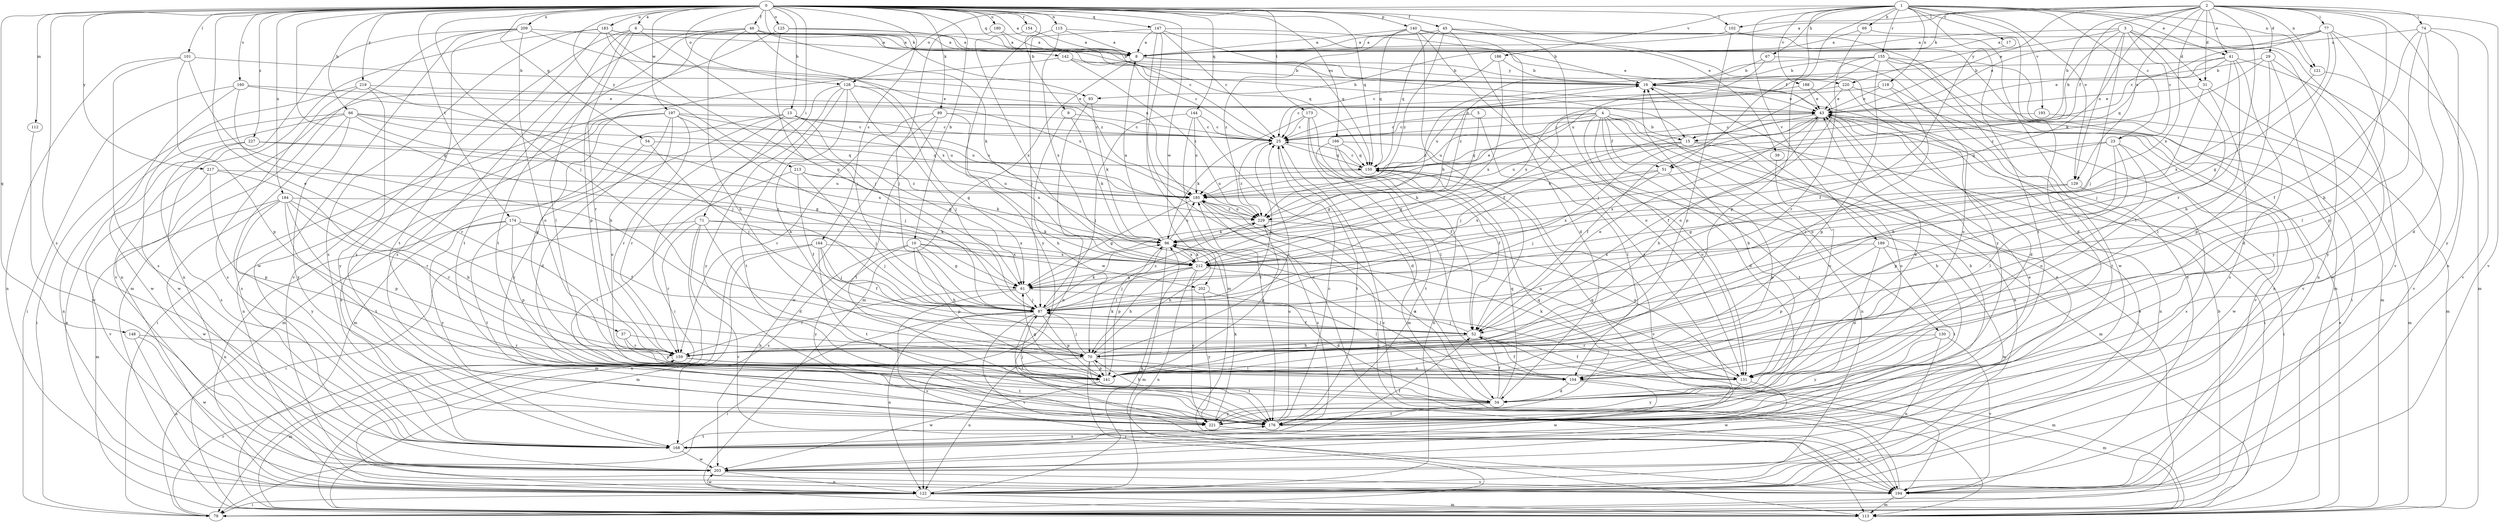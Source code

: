 strict digraph  {
0;
1;
2;
3;
4;
5;
6;
8;
9;
10;
13;
15;
16;
17;
23;
25;
29;
31;
34;
37;
39;
41;
43;
45;
46;
51;
52;
54;
61;
66;
67;
69;
70;
71;
74;
77;
79;
87;
89;
93;
96;
101;
102;
104;
112;
113;
115;
118;
121;
122;
125;
128;
129;
130;
131;
140;
141;
142;
144;
147;
148;
150;
154;
155;
159;
160;
164;
166;
168;
173;
174;
176;
180;
183;
184;
185;
186;
188;
189;
193;
194;
197;
202;
203;
209;
212;
213;
217;
219;
220;
221;
227;
229;
0 -> 6  [label=a];
0 -> 8  [label=a];
0 -> 9  [label=b];
0 -> 10  [label=b];
0 -> 13  [label=b];
0 -> 37  [label=e];
0 -> 39  [label=e];
0 -> 45  [label=f];
0 -> 46  [label=f];
0 -> 54  [label=g];
0 -> 61  [label=g];
0 -> 66  [label=h];
0 -> 71  [label=i];
0 -> 87  [label=j];
0 -> 89  [label=k];
0 -> 93  [label=k];
0 -> 101  [label=l];
0 -> 102  [label=l];
0 -> 112  [label=m];
0 -> 115  [label=n];
0 -> 125  [label=o];
0 -> 128  [label=o];
0 -> 140  [label=p];
0 -> 142  [label=q];
0 -> 144  [label=q];
0 -> 147  [label=q];
0 -> 148  [label=q];
0 -> 150  [label=q];
0 -> 154  [label=r];
0 -> 160  [label=s];
0 -> 164  [label=s];
0 -> 166  [label=s];
0 -> 168  [label=s];
0 -> 173  [label=t];
0 -> 174  [label=t];
0 -> 180  [label=u];
0 -> 183  [label=u];
0 -> 184  [label=u];
0 -> 197  [label=w];
0 -> 202  [label=w];
0 -> 209  [label=x];
0 -> 213  [label=y];
0 -> 217  [label=y];
0 -> 219  [label=y];
0 -> 227  [label=z];
1 -> 17  [label=c];
1 -> 23  [label=c];
1 -> 41  [label=e];
1 -> 51  [label=f];
1 -> 67  [label=h];
1 -> 69  [label=h];
1 -> 118  [label=n];
1 -> 121  [label=n];
1 -> 128  [label=o];
1 -> 129  [label=o];
1 -> 141  [label=p];
1 -> 155  [label=r];
1 -> 176  [label=t];
1 -> 186  [label=v];
1 -> 188  [label=v];
1 -> 189  [label=v];
1 -> 193  [label=v];
1 -> 194  [label=v];
2 -> 8  [label=a];
2 -> 15  [label=b];
2 -> 29  [label=d];
2 -> 31  [label=d];
2 -> 41  [label=e];
2 -> 43  [label=e];
2 -> 51  [label=f];
2 -> 70  [label=h];
2 -> 74  [label=i];
2 -> 77  [label=i];
2 -> 93  [label=k];
2 -> 96  [label=k];
2 -> 102  [label=l];
2 -> 121  [label=n];
2 -> 122  [label=n];
2 -> 129  [label=o];
2 -> 159  [label=r];
2 -> 194  [label=v];
2 -> 212  [label=x];
3 -> 8  [label=a];
3 -> 15  [label=b];
3 -> 23  [label=c];
3 -> 31  [label=d];
3 -> 87  [label=j];
3 -> 104  [label=l];
3 -> 122  [label=n];
3 -> 129  [label=o];
3 -> 220  [label=y];
4 -> 15  [label=b];
4 -> 25  [label=c];
4 -> 34  [label=d];
4 -> 51  [label=f];
4 -> 61  [label=g];
4 -> 79  [label=i];
4 -> 122  [label=n];
4 -> 130  [label=o];
4 -> 131  [label=o];
4 -> 176  [label=t];
4 -> 185  [label=u];
5 -> 25  [label=c];
5 -> 61  [label=g];
5 -> 104  [label=l];
6 -> 8  [label=a];
6 -> 15  [label=b];
6 -> 87  [label=j];
6 -> 104  [label=l];
6 -> 159  [label=r];
6 -> 176  [label=t];
6 -> 194  [label=v];
8 -> 16  [label=b];
8 -> 113  [label=m];
8 -> 220  [label=y];
9 -> 25  [label=c];
9 -> 70  [label=h];
9 -> 96  [label=k];
10 -> 61  [label=g];
10 -> 70  [label=h];
10 -> 141  [label=p];
10 -> 168  [label=s];
10 -> 202  [label=w];
10 -> 212  [label=x];
10 -> 221  [label=y];
13 -> 25  [label=c];
13 -> 61  [label=g];
13 -> 113  [label=m];
13 -> 159  [label=r];
13 -> 185  [label=u];
13 -> 221  [label=y];
15 -> 79  [label=i];
15 -> 96  [label=k];
15 -> 131  [label=o];
15 -> 150  [label=q];
15 -> 185  [label=u];
16 -> 43  [label=e];
16 -> 122  [label=n];
16 -> 229  [label=z];
17 -> 52  [label=f];
23 -> 104  [label=l];
23 -> 131  [label=o];
23 -> 141  [label=p];
23 -> 150  [label=q];
23 -> 203  [label=w];
23 -> 212  [label=x];
25 -> 150  [label=q];
25 -> 176  [label=t];
25 -> 229  [label=z];
29 -> 16  [label=b];
29 -> 141  [label=p];
29 -> 203  [label=w];
29 -> 221  [label=y];
29 -> 229  [label=z];
31 -> 43  [label=e];
31 -> 70  [label=h];
31 -> 113  [label=m];
31 -> 168  [label=s];
34 -> 52  [label=f];
34 -> 70  [label=h];
34 -> 87  [label=j];
34 -> 150  [label=q];
34 -> 176  [label=t];
34 -> 221  [label=y];
34 -> 229  [label=z];
37 -> 70  [label=h];
37 -> 141  [label=p];
37 -> 159  [label=r];
39 -> 131  [label=o];
41 -> 16  [label=b];
41 -> 34  [label=d];
41 -> 43  [label=e];
41 -> 87  [label=j];
41 -> 104  [label=l];
41 -> 150  [label=q];
41 -> 194  [label=v];
43 -> 25  [label=c];
43 -> 52  [label=f];
43 -> 70  [label=h];
43 -> 79  [label=i];
43 -> 87  [label=j];
43 -> 122  [label=n];
45 -> 8  [label=a];
45 -> 34  [label=d];
45 -> 131  [label=o];
45 -> 150  [label=q];
45 -> 194  [label=v];
45 -> 221  [label=y];
45 -> 229  [label=z];
46 -> 8  [label=a];
46 -> 70  [label=h];
46 -> 96  [label=k];
46 -> 141  [label=p];
46 -> 150  [label=q];
46 -> 168  [label=s];
46 -> 176  [label=t];
46 -> 212  [label=x];
51 -> 87  [label=j];
51 -> 141  [label=p];
51 -> 185  [label=u];
51 -> 212  [label=x];
52 -> 43  [label=e];
52 -> 70  [label=h];
52 -> 87  [label=j];
52 -> 113  [label=m];
52 -> 159  [label=r];
54 -> 87  [label=j];
54 -> 150  [label=q];
54 -> 168  [label=s];
61 -> 87  [label=j];
61 -> 104  [label=l];
61 -> 159  [label=r];
61 -> 194  [label=v];
66 -> 25  [label=c];
66 -> 61  [label=g];
66 -> 79  [label=i];
66 -> 122  [label=n];
66 -> 168  [label=s];
66 -> 185  [label=u];
66 -> 212  [label=x];
66 -> 221  [label=y];
67 -> 16  [label=b];
67 -> 131  [label=o];
67 -> 185  [label=u];
69 -> 8  [label=a];
69 -> 34  [label=d];
69 -> 159  [label=r];
70 -> 25  [label=c];
70 -> 79  [label=i];
70 -> 87  [label=j];
70 -> 104  [label=l];
70 -> 122  [label=n];
70 -> 141  [label=p];
70 -> 176  [label=t];
71 -> 34  [label=d];
71 -> 79  [label=i];
71 -> 87  [label=j];
71 -> 96  [label=k];
71 -> 113  [label=m];
71 -> 159  [label=r];
71 -> 194  [label=v];
74 -> 8  [label=a];
74 -> 34  [label=d];
74 -> 52  [label=f];
74 -> 141  [label=p];
74 -> 194  [label=v];
74 -> 221  [label=y];
77 -> 8  [label=a];
77 -> 25  [label=c];
77 -> 43  [label=e];
77 -> 61  [label=g];
77 -> 70  [label=h];
77 -> 104  [label=l];
77 -> 113  [label=m];
79 -> 16  [label=b];
79 -> 159  [label=r];
87 -> 25  [label=c];
87 -> 52  [label=f];
87 -> 79  [label=i];
87 -> 96  [label=k];
87 -> 122  [label=n];
87 -> 141  [label=p];
87 -> 176  [label=t];
87 -> 194  [label=v];
87 -> 229  [label=z];
89 -> 25  [label=c];
89 -> 159  [label=r];
89 -> 176  [label=t];
89 -> 203  [label=w];
89 -> 212  [label=x];
93 -> 96  [label=k];
93 -> 122  [label=n];
96 -> 8  [label=a];
96 -> 16  [label=b];
96 -> 70  [label=h];
96 -> 113  [label=m];
96 -> 131  [label=o];
96 -> 141  [label=p];
96 -> 185  [label=u];
96 -> 212  [label=x];
101 -> 16  [label=b];
101 -> 70  [label=h];
101 -> 122  [label=n];
101 -> 141  [label=p];
101 -> 168  [label=s];
102 -> 8  [label=a];
102 -> 141  [label=p];
102 -> 203  [label=w];
104 -> 34  [label=d];
104 -> 52  [label=f];
104 -> 113  [label=m];
104 -> 203  [label=w];
112 -> 203  [label=w];
113 -> 43  [label=e];
115 -> 8  [label=a];
115 -> 43  [label=e];
115 -> 212  [label=x];
115 -> 221  [label=y];
118 -> 25  [label=c];
118 -> 43  [label=e];
118 -> 159  [label=r];
118 -> 176  [label=t];
121 -> 212  [label=x];
121 -> 221  [label=y];
122 -> 43  [label=e];
122 -> 79  [label=i];
122 -> 96  [label=k];
122 -> 113  [label=m];
122 -> 203  [label=w];
125 -> 8  [label=a];
125 -> 43  [label=e];
125 -> 87  [label=j];
125 -> 122  [label=n];
128 -> 43  [label=e];
128 -> 61  [label=g];
128 -> 70  [label=h];
128 -> 79  [label=i];
128 -> 87  [label=j];
128 -> 176  [label=t];
128 -> 221  [label=y];
129 -> 61  [label=g];
129 -> 168  [label=s];
129 -> 212  [label=x];
130 -> 122  [label=n];
130 -> 159  [label=r];
130 -> 194  [label=v];
130 -> 221  [label=y];
131 -> 16  [label=b];
131 -> 43  [label=e];
131 -> 52  [label=f];
131 -> 96  [label=k];
131 -> 185  [label=u];
131 -> 203  [label=w];
131 -> 221  [label=y];
140 -> 8  [label=a];
140 -> 52  [label=f];
140 -> 113  [label=m];
140 -> 131  [label=o];
140 -> 150  [label=q];
140 -> 168  [label=s];
140 -> 229  [label=z];
141 -> 61  [label=g];
141 -> 96  [label=k];
141 -> 203  [label=w];
142 -> 16  [label=b];
142 -> 25  [label=c];
142 -> 141  [label=p];
142 -> 229  [label=z];
144 -> 25  [label=c];
144 -> 34  [label=d];
144 -> 87  [label=j];
144 -> 176  [label=t];
144 -> 185  [label=u];
147 -> 8  [label=a];
147 -> 16  [label=b];
147 -> 25  [label=c];
147 -> 87  [label=j];
147 -> 113  [label=m];
147 -> 150  [label=q];
147 -> 194  [label=v];
148 -> 122  [label=n];
148 -> 159  [label=r];
148 -> 203  [label=w];
150 -> 25  [label=c];
150 -> 185  [label=u];
150 -> 194  [label=v];
154 -> 8  [label=a];
154 -> 212  [label=x];
155 -> 16  [label=b];
155 -> 79  [label=i];
155 -> 87  [label=j];
155 -> 113  [label=m];
155 -> 122  [label=n];
155 -> 141  [label=p];
155 -> 194  [label=v];
155 -> 212  [label=x];
155 -> 229  [label=z];
159 -> 113  [label=m];
159 -> 131  [label=o];
159 -> 176  [label=t];
160 -> 43  [label=e];
160 -> 79  [label=i];
160 -> 159  [label=r];
160 -> 185  [label=u];
160 -> 203  [label=w];
164 -> 52  [label=f];
164 -> 87  [label=j];
164 -> 113  [label=m];
164 -> 122  [label=n];
164 -> 176  [label=t];
164 -> 212  [label=x];
166 -> 52  [label=f];
166 -> 113  [label=m];
166 -> 122  [label=n];
166 -> 150  [label=q];
166 -> 176  [label=t];
168 -> 52  [label=f];
168 -> 176  [label=t];
168 -> 203  [label=w];
173 -> 25  [label=c];
173 -> 52  [label=f];
173 -> 96  [label=k];
173 -> 104  [label=l];
173 -> 113  [label=m];
174 -> 52  [label=f];
174 -> 96  [label=k];
174 -> 122  [label=n];
174 -> 141  [label=p];
174 -> 176  [label=t];
174 -> 212  [label=x];
174 -> 221  [label=y];
176 -> 16  [label=b];
176 -> 25  [label=c];
176 -> 43  [label=e];
176 -> 150  [label=q];
176 -> 168  [label=s];
176 -> 185  [label=u];
180 -> 8  [label=a];
180 -> 25  [label=c];
180 -> 87  [label=j];
183 -> 8  [label=a];
183 -> 16  [label=b];
183 -> 61  [label=g];
183 -> 168  [label=s];
183 -> 176  [label=t];
183 -> 194  [label=v];
183 -> 229  [label=z];
184 -> 70  [label=h];
184 -> 113  [label=m];
184 -> 141  [label=p];
184 -> 159  [label=r];
184 -> 176  [label=t];
184 -> 203  [label=w];
184 -> 221  [label=y];
184 -> 229  [label=z];
185 -> 43  [label=e];
185 -> 61  [label=g];
185 -> 168  [label=s];
185 -> 194  [label=v];
185 -> 229  [label=z];
186 -> 16  [label=b];
186 -> 25  [label=c];
186 -> 212  [label=x];
188 -> 25  [label=c];
188 -> 43  [label=e];
188 -> 52  [label=f];
189 -> 34  [label=d];
189 -> 141  [label=p];
189 -> 176  [label=t];
189 -> 203  [label=w];
189 -> 212  [label=x];
193 -> 25  [label=c];
193 -> 113  [label=m];
194 -> 25  [label=c];
194 -> 113  [label=m];
197 -> 25  [label=c];
197 -> 34  [label=d];
197 -> 79  [label=i];
197 -> 87  [label=j];
197 -> 113  [label=m];
197 -> 122  [label=n];
197 -> 131  [label=o];
197 -> 159  [label=r];
197 -> 185  [label=u];
202 -> 34  [label=d];
202 -> 87  [label=j];
202 -> 221  [label=y];
203 -> 122  [label=n];
203 -> 194  [label=v];
209 -> 8  [label=a];
209 -> 113  [label=m];
209 -> 122  [label=n];
209 -> 131  [label=o];
209 -> 168  [label=s];
209 -> 185  [label=u];
209 -> 203  [label=w];
212 -> 61  [label=g];
212 -> 70  [label=h];
212 -> 87  [label=j];
212 -> 96  [label=k];
212 -> 104  [label=l];
212 -> 122  [label=n];
212 -> 221  [label=y];
213 -> 52  [label=f];
213 -> 87  [label=j];
213 -> 96  [label=k];
213 -> 176  [label=t];
213 -> 185  [label=u];
217 -> 141  [label=p];
217 -> 159  [label=r];
217 -> 185  [label=u];
217 -> 194  [label=v];
219 -> 43  [label=e];
219 -> 87  [label=j];
219 -> 168  [label=s];
219 -> 203  [label=w];
219 -> 221  [label=y];
220 -> 34  [label=d];
220 -> 43  [label=e];
220 -> 185  [label=u];
220 -> 194  [label=v];
221 -> 16  [label=b];
221 -> 43  [label=e];
221 -> 96  [label=k];
221 -> 150  [label=q];
221 -> 194  [label=v];
227 -> 122  [label=n];
227 -> 150  [label=q];
227 -> 168  [label=s];
227 -> 229  [label=z];
229 -> 96  [label=k];
229 -> 131  [label=o];
229 -> 141  [label=p];
229 -> 185  [label=u];
}

